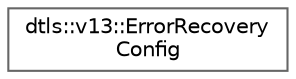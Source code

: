 digraph "Graphical Class Hierarchy"
{
 // LATEX_PDF_SIZE
  bgcolor="transparent";
  edge [fontname=Helvetica,fontsize=10,labelfontname=Helvetica,labelfontsize=10];
  node [fontname=Helvetica,fontsize=10,shape=box,height=0.2,width=0.4];
  rankdir="LR";
  Node0 [id="Node000000",label="dtls::v13::ErrorRecovery\lConfig",height=0.2,width=0.4,color="grey40", fillcolor="white", style="filled",URL="$structdtls_1_1v13_1_1ErrorRecoveryConfig.html",tooltip="Error recovery configuration."];
}
